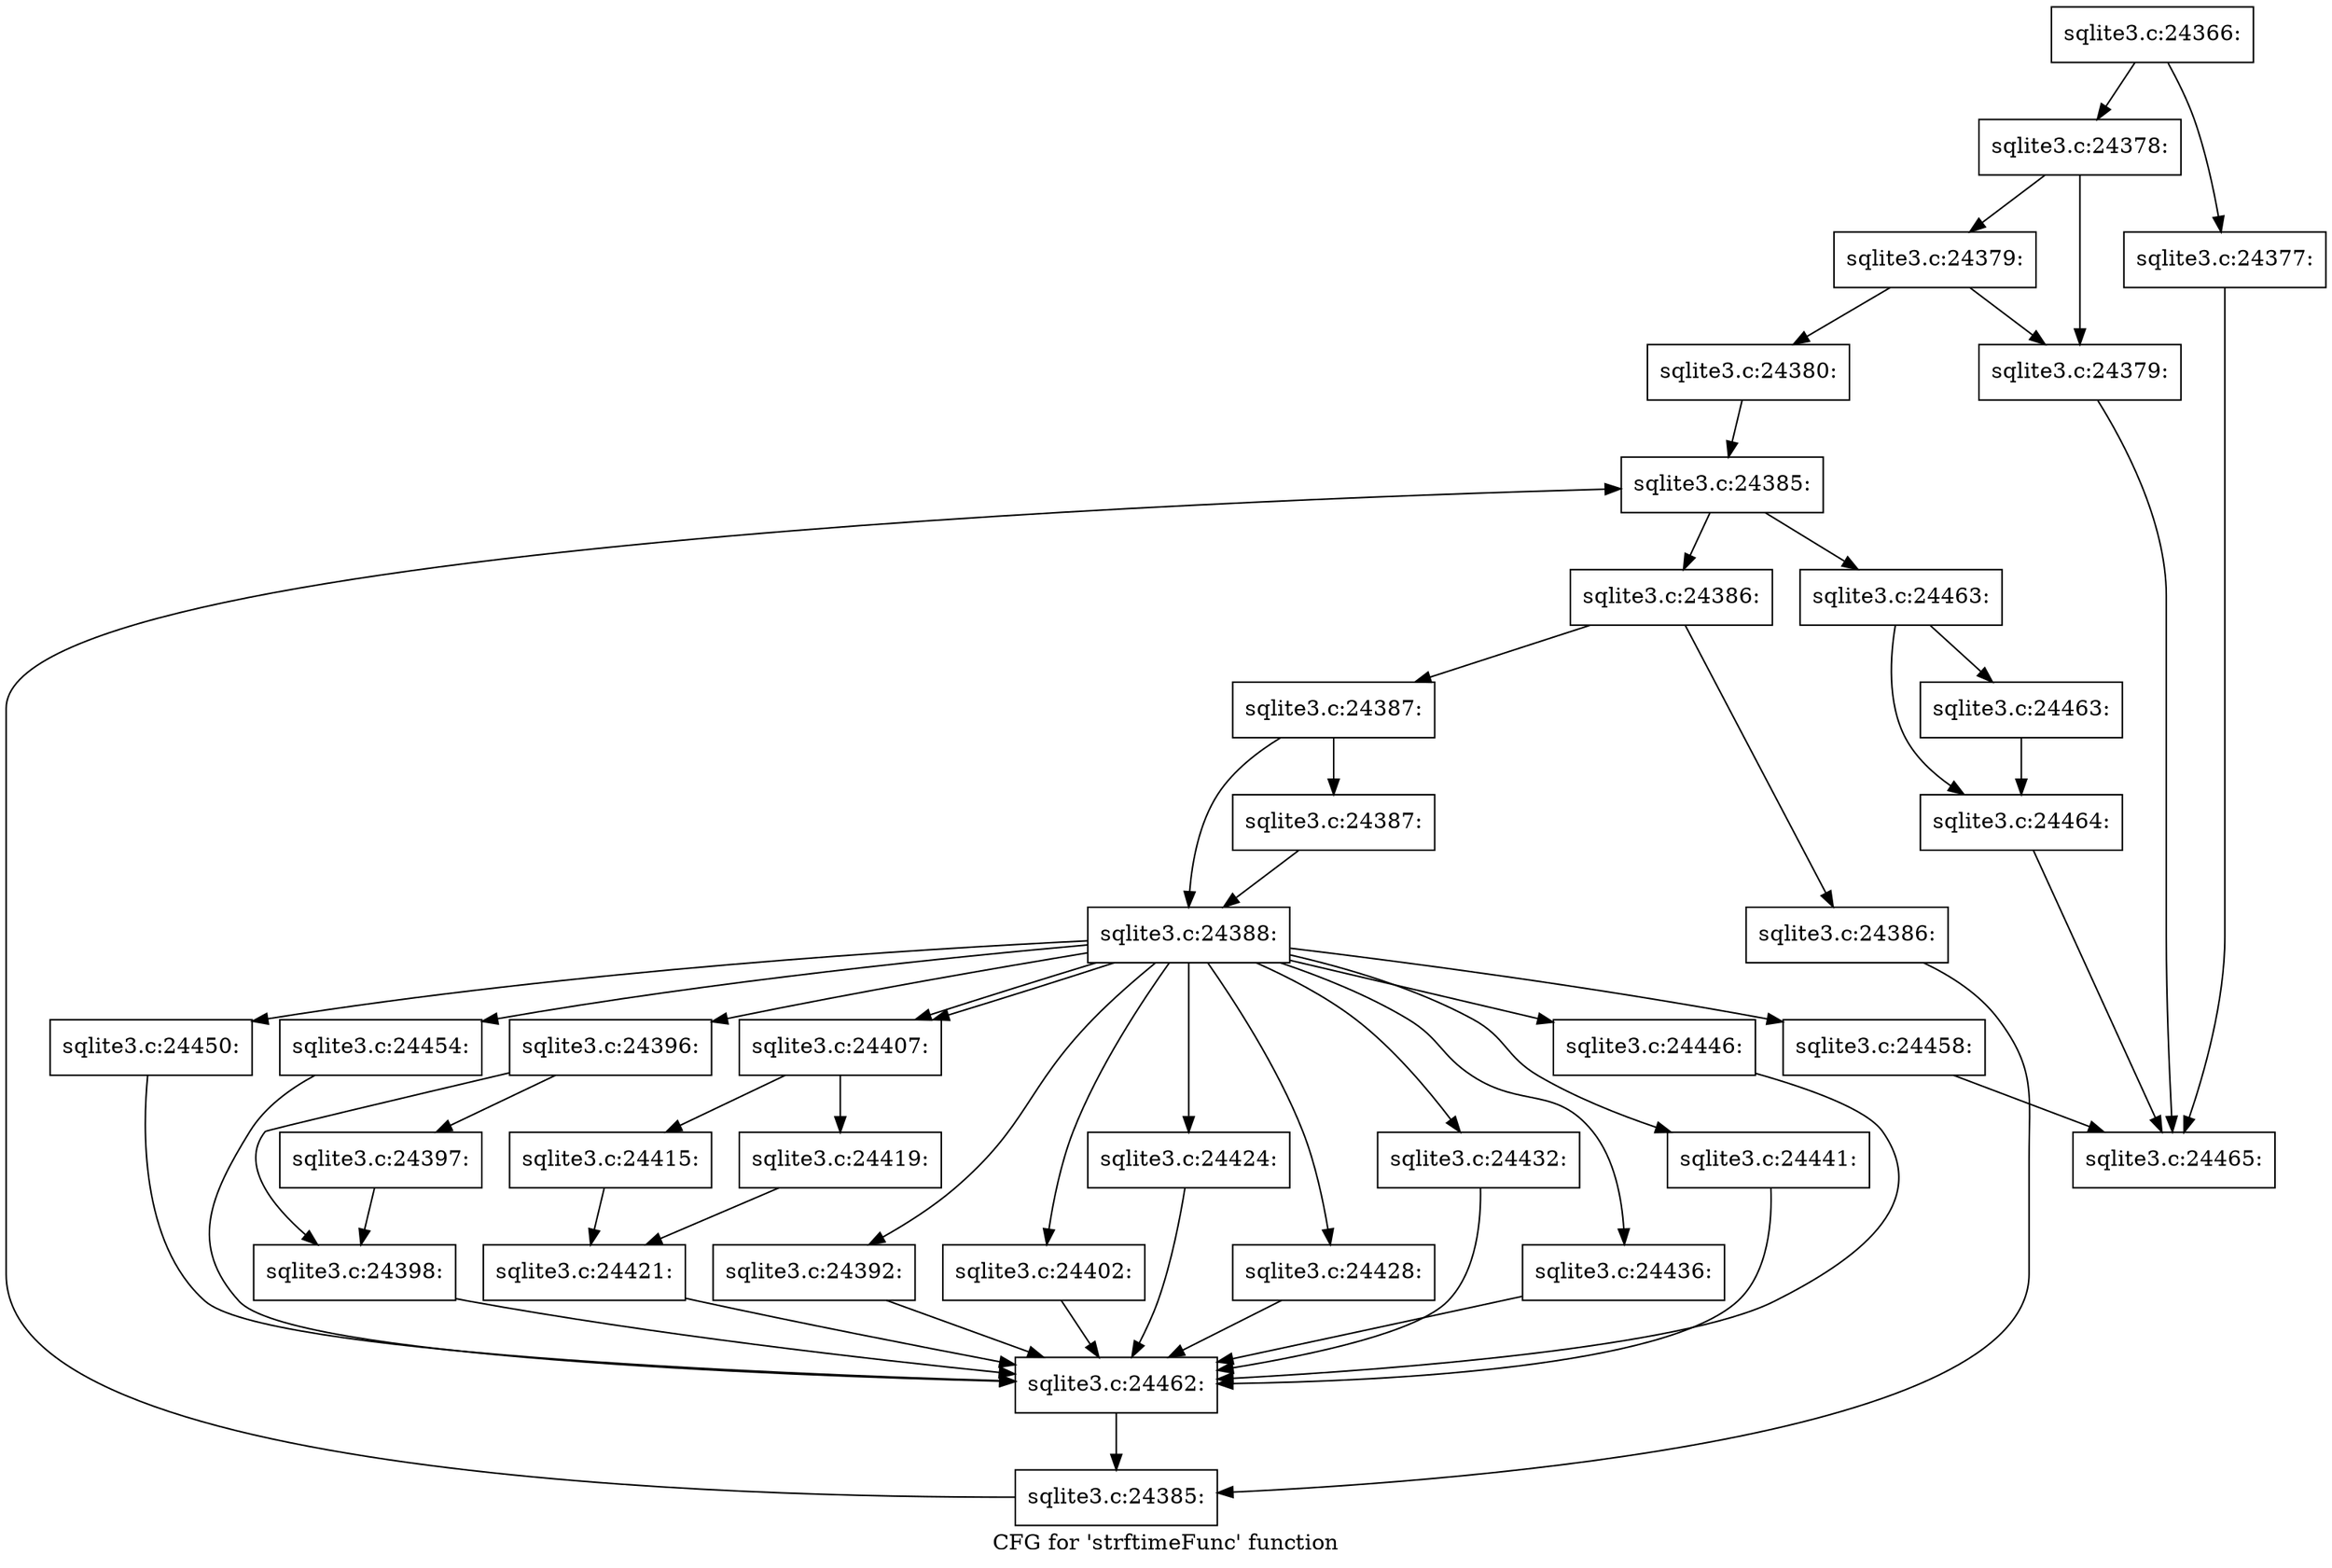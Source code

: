 digraph "CFG for 'strftimeFunc' function" {
	label="CFG for 'strftimeFunc' function";

	Node0x55c0fa7a89c0 [shape=record,label="{sqlite3.c:24366:}"];
	Node0x55c0fa7a89c0 -> Node0x55c0fa7b3f10;
	Node0x55c0fa7a89c0 -> Node0x55c0fa7b3f60;
	Node0x55c0fa7b3f10 [shape=record,label="{sqlite3.c:24377:}"];
	Node0x55c0fa7b3f10 -> Node0x55c0fa7a8b40;
	Node0x55c0fa7b3f60 [shape=record,label="{sqlite3.c:24378:}"];
	Node0x55c0fa7b3f60 -> Node0x55c0fa7b4730;
	Node0x55c0fa7b3f60 -> Node0x55c0fa7b47d0;
	Node0x55c0fa7b47d0 [shape=record,label="{sqlite3.c:24379:}"];
	Node0x55c0fa7b47d0 -> Node0x55c0fa7b4730;
	Node0x55c0fa7b47d0 -> Node0x55c0fa7b4780;
	Node0x55c0fa7b4730 [shape=record,label="{sqlite3.c:24379:}"];
	Node0x55c0fa7b4730 -> Node0x55c0fa7a8b40;
	Node0x55c0fa7b4780 [shape=record,label="{sqlite3.c:24380:}"];
	Node0x55c0fa7b4780 -> Node0x55c0fa7b5dd0;
	Node0x55c0fa7b5dd0 [shape=record,label="{sqlite3.c:24385:}"];
	Node0x55c0fa7b5dd0 -> Node0x55c0fa7b5ff0;
	Node0x55c0fa7b5dd0 -> Node0x55c0fa7b58a0;
	Node0x55c0fa7b5ff0 [shape=record,label="{sqlite3.c:24386:}"];
	Node0x55c0fa7b5ff0 -> Node0x55c0fa7b64e0;
	Node0x55c0fa7b5ff0 -> Node0x55c0fa7b6530;
	Node0x55c0fa7b64e0 [shape=record,label="{sqlite3.c:24386:}"];
	Node0x55c0fa7b64e0 -> Node0x55c0fa7b5f60;
	Node0x55c0fa7b6530 [shape=record,label="{sqlite3.c:24387:}"];
	Node0x55c0fa7b6530 -> Node0x55c0fa7b6b50;
	Node0x55c0fa7b6530 -> Node0x55c0fa7b6ba0;
	Node0x55c0fa7b6b50 [shape=record,label="{sqlite3.c:24387:}"];
	Node0x55c0fa7b6b50 -> Node0x55c0fa7b6ba0;
	Node0x55c0fa7b6ba0 [shape=record,label="{sqlite3.c:24388:}"];
	Node0x55c0fa7b6ba0 -> Node0x55c0fa7b7d40;
	Node0x55c0fa7b6ba0 -> Node0x55c0fa7b8120;
	Node0x55c0fa7b6ba0 -> Node0x55c0fa7b8780;
	Node0x55c0fa7b6ba0 -> Node0x55c0fa7b9780;
	Node0x55c0fa7b6ba0 -> Node0x55c0fa7b9c70;
	Node0x55c0fa7b6ba0 -> Node0x55c0fa7b9c70;
	Node0x55c0fa7b6ba0 -> Node0x55c0fa7bd190;
	Node0x55c0fa7b6ba0 -> Node0x55c0fa7bd7e0;
	Node0x55c0fa7b6ba0 -> Node0x55c0fa7bdcd0;
	Node0x55c0fa7b6ba0 -> Node0x55c0fa7be1c0;
	Node0x55c0fa7b6ba0 -> Node0x55c0fa7beda0;
	Node0x55c0fa7b6ba0 -> Node0x55c0fa7bf330;
	Node0x55c0fa7b6ba0 -> Node0x55c0fa7c0640;
	Node0x55c0fa7b6ba0 -> Node0x55c0fa7c0ca0;
	Node0x55c0fa7b8120 [shape=record,label="{sqlite3.c:24392:}"];
	Node0x55c0fa7b8120 -> Node0x55c0fa7b7a30;
	Node0x55c0fa7b8780 [shape=record,label="{sqlite3.c:24396:}"];
	Node0x55c0fa7b8780 -> Node0x55c0fa7b8df0;
	Node0x55c0fa7b8780 -> Node0x55c0fa7b8e40;
	Node0x55c0fa7b8df0 [shape=record,label="{sqlite3.c:24397:}"];
	Node0x55c0fa7b8df0 -> Node0x55c0fa7b8e40;
	Node0x55c0fa7b8e40 [shape=record,label="{sqlite3.c:24398:}"];
	Node0x55c0fa7b8e40 -> Node0x55c0fa7b7a30;
	Node0x55c0fa7b9780 [shape=record,label="{sqlite3.c:24402:}"];
	Node0x55c0fa7b9780 -> Node0x55c0fa7b7a30;
	Node0x55c0fa7b9c70 [shape=record,label="{sqlite3.c:24407:}"];
	Node0x55c0fa7b9c70 -> Node0x55c0fa7bb4d0;
	Node0x55c0fa7b9c70 -> Node0x55c0fa7bb570;
	Node0x55c0fa7bb4d0 [shape=record,label="{sqlite3.c:24415:}"];
	Node0x55c0fa7bb4d0 -> Node0x55c0fa7bb520;
	Node0x55c0fa7bb570 [shape=record,label="{sqlite3.c:24419:}"];
	Node0x55c0fa7bb570 -> Node0x55c0fa7bb520;
	Node0x55c0fa7bb520 [shape=record,label="{sqlite3.c:24421:}"];
	Node0x55c0fa7bb520 -> Node0x55c0fa7b7a30;
	Node0x55c0fa7bd190 [shape=record,label="{sqlite3.c:24424:}"];
	Node0x55c0fa7bd190 -> Node0x55c0fa7b7a30;
	Node0x55c0fa7bd7e0 [shape=record,label="{sqlite3.c:24428:}"];
	Node0x55c0fa7bd7e0 -> Node0x55c0fa7b7a30;
	Node0x55c0fa7bdcd0 [shape=record,label="{sqlite3.c:24432:}"];
	Node0x55c0fa7bdcd0 -> Node0x55c0fa7b7a30;
	Node0x55c0fa7be1c0 [shape=record,label="{sqlite3.c:24436:}"];
	Node0x55c0fa7be1c0 -> Node0x55c0fa7b7a30;
	Node0x55c0fa7beda0 [shape=record,label="{sqlite3.c:24441:}"];
	Node0x55c0fa7beda0 -> Node0x55c0fa7b7a30;
	Node0x55c0fa7bf330 [shape=record,label="{sqlite3.c:24446:}"];
	Node0x55c0fa7bf330 -> Node0x55c0fa7b7a30;
	Node0x55c0fa7c0640 [shape=record,label="{sqlite3.c:24450:}"];
	Node0x55c0fa7c0640 -> Node0x55c0fa7b7a30;
	Node0x55c0fa7c0ca0 [shape=record,label="{sqlite3.c:24454:}"];
	Node0x55c0fa7c0ca0 -> Node0x55c0fa7b7a30;
	Node0x55c0fa7b7d40 [shape=record,label="{sqlite3.c:24458:}"];
	Node0x55c0fa7b7d40 -> Node0x55c0fa7a8b40;
	Node0x55c0fa7b7a30 [shape=record,label="{sqlite3.c:24462:}"];
	Node0x55c0fa7b7a30 -> Node0x55c0fa7b5f60;
	Node0x55c0fa7b5f60 [shape=record,label="{sqlite3.c:24385:}"];
	Node0x55c0fa7b5f60 -> Node0x55c0fa7b5dd0;
	Node0x55c0fa7b58a0 [shape=record,label="{sqlite3.c:24463:}"];
	Node0x55c0fa7b58a0 -> Node0x55c0fa7c1870;
	Node0x55c0fa7b58a0 -> Node0x55c0fa7c18c0;
	Node0x55c0fa7c1870 [shape=record,label="{sqlite3.c:24463:}"];
	Node0x55c0fa7c1870 -> Node0x55c0fa7c18c0;
	Node0x55c0fa7c18c0 [shape=record,label="{sqlite3.c:24464:}"];
	Node0x55c0fa7c18c0 -> Node0x55c0fa7a8b40;
	Node0x55c0fa7a8b40 [shape=record,label="{sqlite3.c:24465:}"];
}
